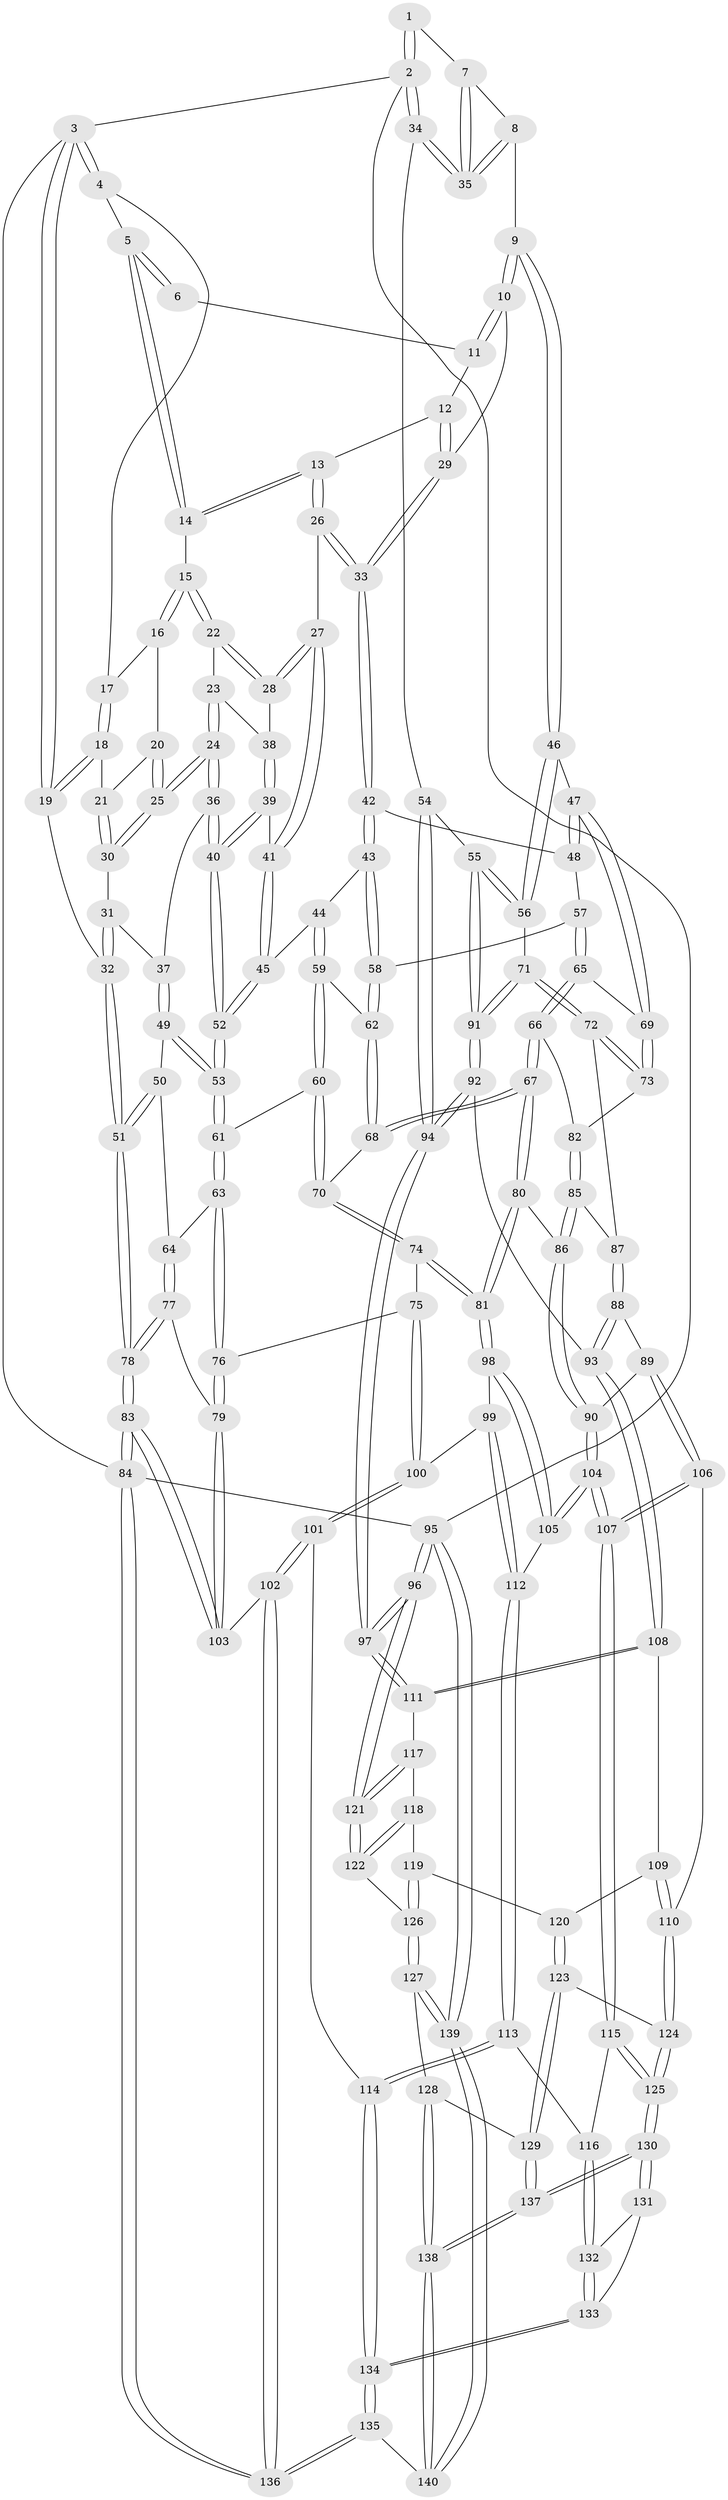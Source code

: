 // coarse degree distribution, {4: 0.3373493975903614, 5: 0.40963855421686746, 3: 0.12048192771084337, 6: 0.12048192771084337, 2: 0.012048192771084338}
// Generated by graph-tools (version 1.1) at 2025/52/02/27/25 19:52:38]
// undirected, 140 vertices, 347 edges
graph export_dot {
graph [start="1"]
  node [color=gray90,style=filled];
  1 [pos="+0.7650728510631012+0"];
  2 [pos="+1+0"];
  3 [pos="+0+0"];
  4 [pos="+0.14771658230973614+0"];
  5 [pos="+0.4010755344556174+0"];
  6 [pos="+0.5902479390142747+0"];
  7 [pos="+0.7461903910925796+0.07746958872421836"];
  8 [pos="+0.7323103142444551+0.14012794402751935"];
  9 [pos="+0.726217127247036+0.1568999430254174"];
  10 [pos="+0.6737121764257404+0.13625129771433636"];
  11 [pos="+0.5986379688595169+0.0035622156124459287"];
  12 [pos="+0.4989452698267444+0.07699490832367048"];
  13 [pos="+0.4405263724258821+0.06193788932242145"];
  14 [pos="+0.4175325380744788+0.013651659934735473"];
  15 [pos="+0.2935418332079806+0.08111889695177409"];
  16 [pos="+0.18697386693873566+0"];
  17 [pos="+0.15039583053522856+0"];
  18 [pos="+0.052473881771524865+0.09392828211935199"];
  19 [pos="+0+0"];
  20 [pos="+0.18097808405000357+0.043801738648182674"];
  21 [pos="+0.05491634895376039+0.09772638591047833"];
  22 [pos="+0.28034735499777613+0.11706703404164007"];
  23 [pos="+0.22927816039478838+0.16318454022708084"];
  24 [pos="+0.1861579695575191+0.1853227730342005"];
  25 [pos="+0.1763847985187517+0.1669621875456272"];
  26 [pos="+0.4151921236646157+0.16369150492798165"];
  27 [pos="+0.40460812137071545+0.1699175667360667"];
  28 [pos="+0.39541765296530357+0.17017625385047822"];
  29 [pos="+0.5913885557094757+0.13189512957596278"];
  30 [pos="+0.0610149365216545+0.10896542812250411"];
  31 [pos="+0.017664830379506512+0.18949495239852623"];
  32 [pos="+0+0.24551517942303433"];
  33 [pos="+0.4925556113568253+0.2348049678588921"];
  34 [pos="+1+0"];
  35 [pos="+1+0"];
  36 [pos="+0.18540648930002787+0.1918418319122006"];
  37 [pos="+0.0903142585536082+0.23841513687851068"];
  38 [pos="+0.3443331591649554+0.18733301727248128"];
  39 [pos="+0.2633266962379184+0.2787085749865068"];
  40 [pos="+0.23841769152442766+0.2897994801789253"];
  41 [pos="+0.371395511273128+0.2602913890570489"];
  42 [pos="+0.49532531741515695+0.2437109821037382"];
  43 [pos="+0.4245540342465235+0.31375191877721004"];
  44 [pos="+0.4043929157589794+0.3157480739895592"];
  45 [pos="+0.40362535278695777+0.31482015405652"];
  46 [pos="+0.772180126072457+0.2762225992039683"];
  47 [pos="+0.7715161290795618+0.27687459806711895"];
  48 [pos="+0.5492296248496915+0.28852976029429306"];
  49 [pos="+0.05754851853644456+0.304091248775459"];
  50 [pos="+0.037303960199478875+0.31955650893208376"];
  51 [pos="+0+0.4390709244628698"];
  52 [pos="+0.23814320620677903+0.3006146284311214"];
  53 [pos="+0.2313022669296276+0.3645312444456512"];
  54 [pos="+1+0.2967356158480846"];
  55 [pos="+1+0.29734766330983475"];
  56 [pos="+0.9627936678405167+0.3006875899393632"];
  57 [pos="+0.5163368855314773+0.3664826704841061"];
  58 [pos="+0.4780741136661739+0.36963127280313435"];
  59 [pos="+0.37327594401829367+0.3679258707953378"];
  60 [pos="+0.309745590485721+0.4009053350802065"];
  61 [pos="+0.2325844675711599+0.3731117583596425"];
  62 [pos="+0.4423339720101868+0.4107796780443892"];
  63 [pos="+0.20211762750049617+0.4139635038989997"];
  64 [pos="+0.18148427645842063+0.42662489539811826"];
  65 [pos="+0.5368639151535024+0.3988571183954173"];
  66 [pos="+0.5088002289090356+0.4987266687563989"];
  67 [pos="+0.5024989677038805+0.504426739225368"];
  68 [pos="+0.44228338928101785+0.4515145727548017"];
  69 [pos="+0.7084189313124856+0.411210908384148"];
  70 [pos="+0.3525727799965761+0.46972161392085526"];
  71 [pos="+0.8222270413688323+0.567690508264935"];
  72 [pos="+0.8175970022516584+0.5643757990223374"];
  73 [pos="+0.702149730484599+0.45188177827099607"];
  74 [pos="+0.34149510854905496+0.5876757039136232"];
  75 [pos="+0.3279279078556398+0.5952727700474629"];
  76 [pos="+0.29645864165461383+0.599665879802376"];
  77 [pos="+0+0.6108003472159346"];
  78 [pos="+0+0.6141568461724882"];
  79 [pos="+0.15517149750045894+0.6796444326725967"];
  80 [pos="+0.4865948448329335+0.5982979609962843"];
  81 [pos="+0.4842468322981733+0.6005847491776259"];
  82 [pos="+0.6929934166771899+0.46277884928689467"];
  83 [pos="+0+1"];
  84 [pos="+0+1"];
  85 [pos="+0.6810355416939763+0.4972489141231634"];
  86 [pos="+0.598478614388951+0.6011905613079934"];
  87 [pos="+0.7072273266081824+0.6038325945857123"];
  88 [pos="+0.7015525568642569+0.6545886107522492"];
  89 [pos="+0.6705333822475823+0.6729259712589944"];
  90 [pos="+0.658191119459019+0.6699160808807035"];
  91 [pos="+0.8387330101058122+0.5933281863774754"];
  92 [pos="+0.8449613735166827+0.61710856009093"];
  93 [pos="+0.830064496839014+0.661294580848462"];
  94 [pos="+1+0.5953275981298487"];
  95 [pos="+1+1"];
  96 [pos="+1+1"];
  97 [pos="+1+0.6928432533163873"];
  98 [pos="+0.48576113969387336+0.6198877333023041"];
  99 [pos="+0.43772213884660666+0.720798882597854"];
  100 [pos="+0.3610774687488396+0.7117963327675279"];
  101 [pos="+0.3110351412890901+0.8213593838260367"];
  102 [pos="+0.25756340267094613+0.8364365319049498"];
  103 [pos="+0.21714909948672334+0.7838661380870809"];
  104 [pos="+0.5632046062052946+0.7427643179425967"];
  105 [pos="+0.555146944867357+0.732787710913089"];
  106 [pos="+0.7068993684509943+0.7876118291665394"];
  107 [pos="+0.5658803001157293+0.807482448612458"];
  108 [pos="+0.8432953677013532+0.7240834007161323"];
  109 [pos="+0.8254538096674991+0.7485132524203616"];
  110 [pos="+0.729473628214198+0.8013893084068082"];
  111 [pos="+0.9860653887861331+0.7653999567994259"];
  112 [pos="+0.440885179837851+0.7439194367292064"];
  113 [pos="+0.4382031594774384+0.8203068574370098"];
  114 [pos="+0.4194150811874817+0.8322137504651006"];
  115 [pos="+0.5634085265652541+0.8113128953030107"];
  116 [pos="+0.5336737983420378+0.8226128789872359"];
  117 [pos="+0.978159661610803+0.7795901057620639"];
  118 [pos="+0.9167505131938003+0.8328196458581849"];
  119 [pos="+0.8614547780689531+0.8554712073449388"];
  120 [pos="+0.8524917411346835+0.8368014292396235"];
  121 [pos="+0.946134139099832+0.9246606112087238"];
  122 [pos="+0.9155470113122125+0.9163179666861613"];
  123 [pos="+0.7454574406948427+0.8708320885821481"];
  124 [pos="+0.731372568447828+0.8384399427982085"];
  125 [pos="+0.6155418958363396+0.9047936863907073"];
  126 [pos="+0.8574349767559004+0.9110171002651454"];
  127 [pos="+0.8238932158371944+0.9348750360196678"];
  128 [pos="+0.7510262514176409+0.8815854672921094"];
  129 [pos="+0.7464838518088924+0.8738746146710366"];
  130 [pos="+0.6178832528221125+0.9507887264763888"];
  131 [pos="+0.55747204965057+0.9334374710468225"];
  132 [pos="+0.5203837117159702+0.8945840814044412"];
  133 [pos="+0.48040615315003743+0.9530334112363338"];
  134 [pos="+0.44334201692171016+0.9865389529289765"];
  135 [pos="+0.39313645872877145+1"];
  136 [pos="+0.17370446159375721+1"];
  137 [pos="+0.6205892794211403+0.9582197651931837"];
  138 [pos="+0.6422865193167869+1"];
  139 [pos="+0.7848831773476422+1"];
  140 [pos="+0.6427628632140179+1"];
  1 -- 2;
  1 -- 2;
  1 -- 7;
  2 -- 3;
  2 -- 34;
  2 -- 34;
  2 -- 95;
  3 -- 4;
  3 -- 4;
  3 -- 19;
  3 -- 19;
  3 -- 84;
  4 -- 5;
  4 -- 17;
  5 -- 6;
  5 -- 6;
  5 -- 14;
  5 -- 14;
  6 -- 11;
  7 -- 8;
  7 -- 35;
  7 -- 35;
  8 -- 9;
  8 -- 35;
  8 -- 35;
  9 -- 10;
  9 -- 10;
  9 -- 46;
  9 -- 46;
  10 -- 11;
  10 -- 11;
  10 -- 29;
  11 -- 12;
  12 -- 13;
  12 -- 29;
  12 -- 29;
  13 -- 14;
  13 -- 14;
  13 -- 26;
  13 -- 26;
  14 -- 15;
  15 -- 16;
  15 -- 16;
  15 -- 22;
  15 -- 22;
  16 -- 17;
  16 -- 20;
  17 -- 18;
  17 -- 18;
  18 -- 19;
  18 -- 19;
  18 -- 21;
  19 -- 32;
  20 -- 21;
  20 -- 25;
  20 -- 25;
  21 -- 30;
  21 -- 30;
  22 -- 23;
  22 -- 28;
  22 -- 28;
  23 -- 24;
  23 -- 24;
  23 -- 38;
  24 -- 25;
  24 -- 25;
  24 -- 36;
  24 -- 36;
  25 -- 30;
  25 -- 30;
  26 -- 27;
  26 -- 33;
  26 -- 33;
  27 -- 28;
  27 -- 28;
  27 -- 41;
  27 -- 41;
  28 -- 38;
  29 -- 33;
  29 -- 33;
  30 -- 31;
  31 -- 32;
  31 -- 32;
  31 -- 37;
  32 -- 51;
  32 -- 51;
  33 -- 42;
  33 -- 42;
  34 -- 35;
  34 -- 35;
  34 -- 54;
  36 -- 37;
  36 -- 40;
  36 -- 40;
  37 -- 49;
  37 -- 49;
  38 -- 39;
  38 -- 39;
  39 -- 40;
  39 -- 40;
  39 -- 41;
  40 -- 52;
  40 -- 52;
  41 -- 45;
  41 -- 45;
  42 -- 43;
  42 -- 43;
  42 -- 48;
  43 -- 44;
  43 -- 58;
  43 -- 58;
  44 -- 45;
  44 -- 59;
  44 -- 59;
  45 -- 52;
  45 -- 52;
  46 -- 47;
  46 -- 56;
  46 -- 56;
  47 -- 48;
  47 -- 48;
  47 -- 69;
  47 -- 69;
  48 -- 57;
  49 -- 50;
  49 -- 53;
  49 -- 53;
  50 -- 51;
  50 -- 51;
  50 -- 64;
  51 -- 78;
  51 -- 78;
  52 -- 53;
  52 -- 53;
  53 -- 61;
  53 -- 61;
  54 -- 55;
  54 -- 94;
  54 -- 94;
  55 -- 56;
  55 -- 56;
  55 -- 91;
  55 -- 91;
  56 -- 71;
  57 -- 58;
  57 -- 65;
  57 -- 65;
  58 -- 62;
  58 -- 62;
  59 -- 60;
  59 -- 60;
  59 -- 62;
  60 -- 61;
  60 -- 70;
  60 -- 70;
  61 -- 63;
  61 -- 63;
  62 -- 68;
  62 -- 68;
  63 -- 64;
  63 -- 76;
  63 -- 76;
  64 -- 77;
  64 -- 77;
  65 -- 66;
  65 -- 66;
  65 -- 69;
  66 -- 67;
  66 -- 67;
  66 -- 82;
  67 -- 68;
  67 -- 68;
  67 -- 80;
  67 -- 80;
  68 -- 70;
  69 -- 73;
  69 -- 73;
  70 -- 74;
  70 -- 74;
  71 -- 72;
  71 -- 72;
  71 -- 91;
  71 -- 91;
  72 -- 73;
  72 -- 73;
  72 -- 87;
  73 -- 82;
  74 -- 75;
  74 -- 81;
  74 -- 81;
  75 -- 76;
  75 -- 100;
  75 -- 100;
  76 -- 79;
  76 -- 79;
  77 -- 78;
  77 -- 78;
  77 -- 79;
  78 -- 83;
  78 -- 83;
  79 -- 103;
  79 -- 103;
  80 -- 81;
  80 -- 81;
  80 -- 86;
  81 -- 98;
  81 -- 98;
  82 -- 85;
  82 -- 85;
  83 -- 84;
  83 -- 84;
  83 -- 103;
  83 -- 103;
  84 -- 136;
  84 -- 136;
  84 -- 95;
  85 -- 86;
  85 -- 86;
  85 -- 87;
  86 -- 90;
  86 -- 90;
  87 -- 88;
  87 -- 88;
  88 -- 89;
  88 -- 93;
  88 -- 93;
  89 -- 90;
  89 -- 106;
  89 -- 106;
  90 -- 104;
  90 -- 104;
  91 -- 92;
  91 -- 92;
  92 -- 93;
  92 -- 94;
  92 -- 94;
  93 -- 108;
  93 -- 108;
  94 -- 97;
  94 -- 97;
  95 -- 96;
  95 -- 96;
  95 -- 139;
  95 -- 139;
  96 -- 97;
  96 -- 97;
  96 -- 121;
  96 -- 121;
  97 -- 111;
  97 -- 111;
  98 -- 99;
  98 -- 105;
  98 -- 105;
  99 -- 100;
  99 -- 112;
  99 -- 112;
  100 -- 101;
  100 -- 101;
  101 -- 102;
  101 -- 102;
  101 -- 114;
  102 -- 103;
  102 -- 136;
  102 -- 136;
  104 -- 105;
  104 -- 105;
  104 -- 107;
  104 -- 107;
  105 -- 112;
  106 -- 107;
  106 -- 107;
  106 -- 110;
  107 -- 115;
  107 -- 115;
  108 -- 109;
  108 -- 111;
  108 -- 111;
  109 -- 110;
  109 -- 110;
  109 -- 120;
  110 -- 124;
  110 -- 124;
  111 -- 117;
  112 -- 113;
  112 -- 113;
  113 -- 114;
  113 -- 114;
  113 -- 116;
  114 -- 134;
  114 -- 134;
  115 -- 116;
  115 -- 125;
  115 -- 125;
  116 -- 132;
  116 -- 132;
  117 -- 118;
  117 -- 121;
  117 -- 121;
  118 -- 119;
  118 -- 122;
  118 -- 122;
  119 -- 120;
  119 -- 126;
  119 -- 126;
  120 -- 123;
  120 -- 123;
  121 -- 122;
  121 -- 122;
  122 -- 126;
  123 -- 124;
  123 -- 129;
  123 -- 129;
  124 -- 125;
  124 -- 125;
  125 -- 130;
  125 -- 130;
  126 -- 127;
  126 -- 127;
  127 -- 128;
  127 -- 139;
  127 -- 139;
  128 -- 129;
  128 -- 138;
  128 -- 138;
  129 -- 137;
  129 -- 137;
  130 -- 131;
  130 -- 131;
  130 -- 137;
  130 -- 137;
  131 -- 132;
  131 -- 133;
  132 -- 133;
  132 -- 133;
  133 -- 134;
  133 -- 134;
  134 -- 135;
  134 -- 135;
  135 -- 136;
  135 -- 136;
  135 -- 140;
  137 -- 138;
  137 -- 138;
  138 -- 140;
  138 -- 140;
  139 -- 140;
  139 -- 140;
}
